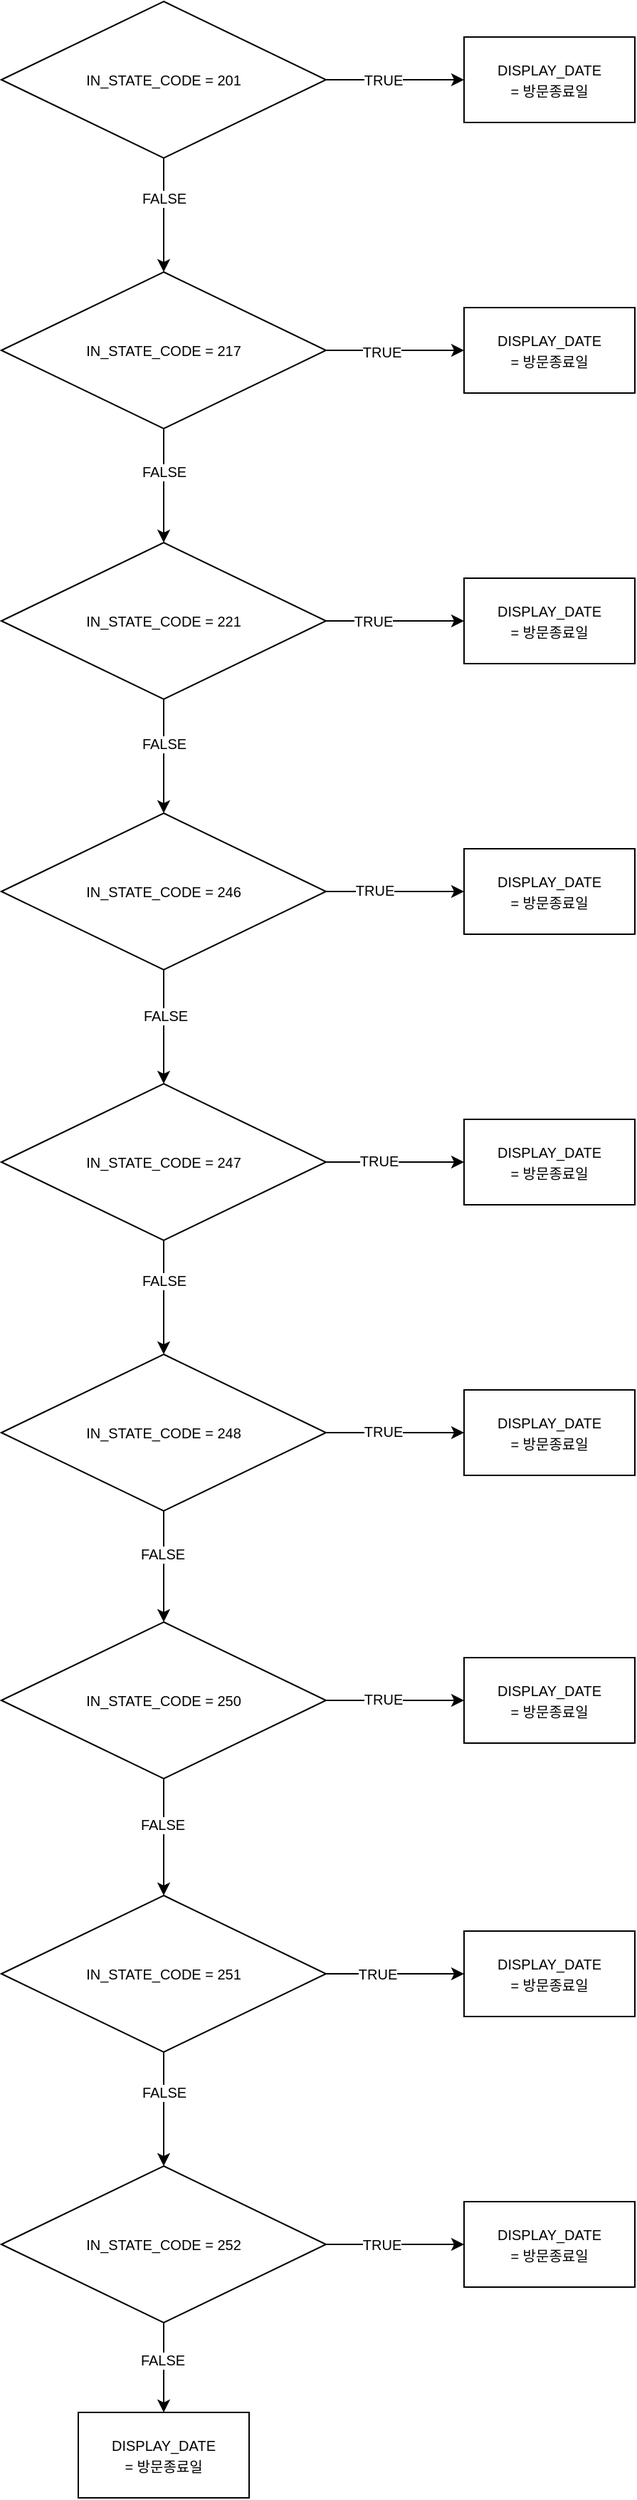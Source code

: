 <mxfile>
    <diagram id="3z3UPpr9qHEcFbaMfh2T" name="Page-1">
        <mxGraphModel dx="2175" dy="-450" grid="1" gridSize="10" guides="1" tooltips="1" connect="1" arrows="1" fold="1" page="1" pageScale="1" pageWidth="827" pageHeight="1169" math="0" shadow="0">
            <root>
                <mxCell id="0"/>
                <mxCell id="1" parent="0"/>
                <mxCell id="2" value="" style="edgeStyle=orthogonalEdgeStyle;rounded=0;orthogonalLoop=1;jettySize=auto;html=1;fontSize=10;" edge="1" parent="1" source="6" target="11">
                    <mxGeometry relative="1" as="geometry"/>
                </mxCell>
                <mxCell id="3" value="FALSE" style="edgeLabel;html=1;align=center;verticalAlign=middle;resizable=0;points=[];fontSize=10;" vertex="1" connectable="0" parent="2">
                    <mxGeometry x="-0.306" relative="1" as="geometry">
                        <mxPoint as="offset"/>
                    </mxGeometry>
                </mxCell>
                <mxCell id="38" value="" style="edgeStyle=none;html=1;fontSize=10;" edge="1" parent="1" source="6" target="37">
                    <mxGeometry relative="1" as="geometry"/>
                </mxCell>
                <mxCell id="39" value="TRUE" style="edgeLabel;html=1;align=center;verticalAlign=middle;resizable=0;points=[];fontSize=10;" vertex="1" connectable="0" parent="38">
                    <mxGeometry x="-0.368" y="-1" relative="1" as="geometry">
                        <mxPoint x="9" y="-1" as="offset"/>
                    </mxGeometry>
                </mxCell>
                <mxCell id="6" value="&lt;font&gt;&lt;font size=&quot;1&quot;&gt;IN_STATE_CODE = 201&lt;/font&gt;&lt;br&gt;&lt;/font&gt;" style="rhombus;whiteSpace=wrap;html=1;" vertex="1" parent="1">
                    <mxGeometry x="-738" y="1200" width="228" height="110" as="geometry"/>
                </mxCell>
                <mxCell id="9" value="" style="edgeStyle=orthogonalEdgeStyle;rounded=0;orthogonalLoop=1;jettySize=auto;html=1;fontSize=10;" edge="1" parent="1" source="11" target="17">
                    <mxGeometry relative="1" as="geometry"/>
                </mxCell>
                <mxCell id="10" value="TRUE" style="edgeLabel;html=1;align=center;verticalAlign=middle;resizable=0;points=[];fontSize=10;" vertex="1" connectable="0" parent="9">
                    <mxGeometry x="-0.192" y="-1" relative="1" as="geometry">
                        <mxPoint as="offset"/>
                    </mxGeometry>
                </mxCell>
                <mxCell id="52" value="" style="edgeStyle=none;html=1;fontSize=10;" edge="1" parent="1" source="11" target="44">
                    <mxGeometry relative="1" as="geometry"/>
                </mxCell>
                <mxCell id="76" value="FALSE" style="edgeLabel;html=1;align=center;verticalAlign=middle;resizable=0;points=[];fontSize=10;" vertex="1" connectable="0" parent="52">
                    <mxGeometry x="-0.268" relative="1" as="geometry">
                        <mxPoint as="offset"/>
                    </mxGeometry>
                </mxCell>
                <mxCell id="11" value="&lt;font style=&quot;font-size: 9px&quot;&gt;&lt;span style=&quot;font-size: x-small&quot;&gt;IN_STATE_CODE = 217&lt;/span&gt;&lt;br&gt;&lt;/font&gt;" style="rhombus;whiteSpace=wrap;html=1;" vertex="1" parent="1">
                    <mxGeometry x="-738" y="1390" width="228" height="110" as="geometry"/>
                </mxCell>
                <mxCell id="17" value="&lt;span style=&quot;font-size: 10px&quot;&gt;DISPLAY_DATE&lt;/span&gt;&lt;br style=&quot;font-size: 10px&quot;&gt;&lt;span style=&quot;font-size: 10px&quot;&gt;= 방문종료일&lt;/span&gt;" style="whiteSpace=wrap;html=1;" vertex="1" parent="1">
                    <mxGeometry x="-413" y="1415" width="120" height="60" as="geometry"/>
                </mxCell>
                <mxCell id="37" value="&lt;span style=&quot;font-size: 10px&quot;&gt;DISPLAY_DATE&lt;br&gt;= 방문종료일&lt;br&gt;&lt;/span&gt;" style="whiteSpace=wrap;html=1;" vertex="1" parent="1">
                    <mxGeometry x="-413" y="1225" width="120" height="60" as="geometry"/>
                </mxCell>
                <mxCell id="53" value="" style="edgeStyle=none;html=1;fontSize=10;" edge="1" parent="1" source="44" target="45">
                    <mxGeometry relative="1" as="geometry"/>
                </mxCell>
                <mxCell id="91" value="FALSE" style="edgeLabel;html=1;align=center;verticalAlign=middle;resizable=0;points=[];fontSize=10;" vertex="1" connectable="0" parent="53">
                    <mxGeometry x="-0.22" relative="1" as="geometry">
                        <mxPoint as="offset"/>
                    </mxGeometry>
                </mxCell>
                <mxCell id="68" value="" style="edgeStyle=none;html=1;fontSize=10;" edge="1" parent="1" source="44" target="60">
                    <mxGeometry relative="1" as="geometry"/>
                </mxCell>
                <mxCell id="78" value="TRUE" style="edgeLabel;html=1;align=center;verticalAlign=middle;resizable=0;points=[];fontSize=10;" vertex="1" connectable="0" parent="68">
                    <mxGeometry x="-0.326" relative="1" as="geometry">
                        <mxPoint as="offset"/>
                    </mxGeometry>
                </mxCell>
                <mxCell id="44" value="&lt;font style=&quot;font-size: 9px&quot;&gt;&lt;span style=&quot;font-size: x-small&quot;&gt;IN_STATE_CODE = 221&lt;/span&gt;&lt;br&gt;&lt;/font&gt;" style="rhombus;whiteSpace=wrap;html=1;" vertex="1" parent="1">
                    <mxGeometry x="-738" y="1580" width="228" height="110" as="geometry"/>
                </mxCell>
                <mxCell id="54" value="" style="edgeStyle=none;html=1;fontSize=10;" edge="1" parent="1" source="45" target="46">
                    <mxGeometry relative="1" as="geometry"/>
                </mxCell>
                <mxCell id="90" value="FALSE" style="edgeLabel;html=1;align=center;verticalAlign=middle;resizable=0;points=[];fontSize=10;" vertex="1" connectable="0" parent="54">
                    <mxGeometry x="-0.203" y="1" relative="1" as="geometry">
                        <mxPoint as="offset"/>
                    </mxGeometry>
                </mxCell>
                <mxCell id="69" value="" style="edgeStyle=none;html=1;fontSize=10;" edge="1" parent="1" source="45" target="61">
                    <mxGeometry relative="1" as="geometry"/>
                </mxCell>
                <mxCell id="79" value="TRUE" style="edgeLabel;html=1;align=center;verticalAlign=middle;resizable=0;points=[];fontSize=10;" vertex="1" connectable="0" parent="69">
                    <mxGeometry x="-0.296" y="1" relative="1" as="geometry">
                        <mxPoint as="offset"/>
                    </mxGeometry>
                </mxCell>
                <mxCell id="45" value="&lt;font style=&quot;font-size: 9px&quot;&gt;&lt;span style=&quot;font-size: x-small&quot;&gt;IN_STATE_CODE = 246&lt;/span&gt;&lt;br&gt;&lt;/font&gt;" style="rhombus;whiteSpace=wrap;html=1;" vertex="1" parent="1">
                    <mxGeometry x="-738" y="1770" width="228" height="110" as="geometry"/>
                </mxCell>
                <mxCell id="55" value="" style="edgeStyle=none;html=1;fontSize=10;" edge="1" parent="1" source="46" target="47">
                    <mxGeometry relative="1" as="geometry"/>
                </mxCell>
                <mxCell id="89" value="FALSE" style="edgeLabel;html=1;align=center;verticalAlign=middle;resizable=0;points=[];fontSize=10;" vertex="1" connectable="0" parent="55">
                    <mxGeometry x="-0.305" relative="1" as="geometry">
                        <mxPoint as="offset"/>
                    </mxGeometry>
                </mxCell>
                <mxCell id="70" value="" style="edgeStyle=none;html=1;fontSize=10;" edge="1" parent="1" source="46" target="62">
                    <mxGeometry relative="1" as="geometry"/>
                </mxCell>
                <mxCell id="80" value="TRUE" style="edgeLabel;html=1;align=center;verticalAlign=middle;resizable=0;points=[];fontSize=10;" vertex="1" connectable="0" parent="70">
                    <mxGeometry x="-0.234" y="1" relative="1" as="geometry">
                        <mxPoint as="offset"/>
                    </mxGeometry>
                </mxCell>
                <mxCell id="46" value="&lt;font style=&quot;font-size: 9px&quot;&gt;&lt;span style=&quot;font-size: x-small&quot;&gt;IN_STATE_CODE = 247&lt;/span&gt;&lt;br&gt;&lt;/font&gt;" style="rhombus;whiteSpace=wrap;html=1;" vertex="1" parent="1">
                    <mxGeometry x="-738" y="1960" width="228" height="110" as="geometry"/>
                </mxCell>
                <mxCell id="56" value="" style="edgeStyle=none;html=1;fontSize=10;" edge="1" parent="1" source="47" target="48">
                    <mxGeometry relative="1" as="geometry"/>
                </mxCell>
                <mxCell id="88" value="FALSE" style="edgeLabel;html=1;align=center;verticalAlign=middle;resizable=0;points=[];fontSize=10;" vertex="1" connectable="0" parent="56">
                    <mxGeometry x="-0.24" y="-1" relative="1" as="geometry">
                        <mxPoint as="offset"/>
                    </mxGeometry>
                </mxCell>
                <mxCell id="71" value="" style="edgeStyle=none;html=1;fontSize=10;" edge="1" parent="1" source="47" target="63">
                    <mxGeometry relative="1" as="geometry"/>
                </mxCell>
                <mxCell id="81" value="TRUE" style="edgeLabel;html=1;align=center;verticalAlign=middle;resizable=0;points=[];fontSize=10;" vertex="1" connectable="0" parent="71">
                    <mxGeometry x="-0.187" y="1" relative="1" as="geometry">
                        <mxPoint as="offset"/>
                    </mxGeometry>
                </mxCell>
                <mxCell id="47" value="&lt;font style=&quot;font-size: 9px&quot;&gt;&lt;span style=&quot;font-size: x-small&quot;&gt;IN_STATE_CODE = 248&lt;/span&gt;&lt;br&gt;&lt;/font&gt;" style="rhombus;whiteSpace=wrap;html=1;" vertex="1" parent="1">
                    <mxGeometry x="-738" y="2150" width="228" height="110" as="geometry"/>
                </mxCell>
                <mxCell id="57" value="" style="edgeStyle=none;html=1;fontSize=10;" edge="1" parent="1" source="48" target="49">
                    <mxGeometry relative="1" as="geometry"/>
                </mxCell>
                <mxCell id="87" value="FALSE" style="edgeLabel;html=1;align=center;verticalAlign=middle;resizable=0;points=[];fontSize=10;" vertex="1" connectable="0" parent="57">
                    <mxGeometry x="-0.223" y="-1" relative="1" as="geometry">
                        <mxPoint as="offset"/>
                    </mxGeometry>
                </mxCell>
                <mxCell id="72" value="" style="edgeStyle=none;html=1;fontSize=10;" edge="1" parent="1" source="48" target="64">
                    <mxGeometry relative="1" as="geometry"/>
                </mxCell>
                <mxCell id="82" value="TRUE" style="edgeLabel;html=1;align=center;verticalAlign=middle;resizable=0;points=[];fontSize=10;" vertex="1" connectable="0" parent="72">
                    <mxGeometry x="-0.172" y="1" relative="1" as="geometry">
                        <mxPoint as="offset"/>
                    </mxGeometry>
                </mxCell>
                <mxCell id="48" value="&lt;font style=&quot;font-size: 9px&quot;&gt;&lt;span style=&quot;font-size: x-small&quot;&gt;IN_STATE_CODE = 250&lt;/span&gt;&lt;br&gt;&lt;/font&gt;" style="rhombus;whiteSpace=wrap;html=1;" vertex="1" parent="1">
                    <mxGeometry x="-738" y="2338" width="228" height="110" as="geometry"/>
                </mxCell>
                <mxCell id="58" value="" style="edgeStyle=none;html=1;fontSize=10;" edge="1" parent="1" source="49" target="50">
                    <mxGeometry relative="1" as="geometry"/>
                </mxCell>
                <mxCell id="86" value="FALSE" style="edgeLabel;html=1;align=center;verticalAlign=middle;resizable=0;points=[];fontSize=10;" vertex="1" connectable="0" parent="58">
                    <mxGeometry x="-0.3" relative="1" as="geometry">
                        <mxPoint as="offset"/>
                    </mxGeometry>
                </mxCell>
                <mxCell id="73" value="" style="edgeStyle=none;html=1;fontSize=10;" edge="1" parent="1" source="49" target="65">
                    <mxGeometry relative="1" as="geometry"/>
                </mxCell>
                <mxCell id="83" value="TRUE" style="edgeLabel;html=1;align=center;verticalAlign=middle;resizable=0;points=[];fontSize=10;" vertex="1" connectable="0" parent="73">
                    <mxGeometry x="-0.263" relative="1" as="geometry">
                        <mxPoint as="offset"/>
                    </mxGeometry>
                </mxCell>
                <mxCell id="49" value="&lt;font style=&quot;font-size: 9px&quot;&gt;&lt;span style=&quot;font-size: x-small&quot;&gt;IN_STATE_CODE = 251&lt;/span&gt;&lt;br&gt;&lt;/font&gt;" style="rhombus;whiteSpace=wrap;html=1;" vertex="1" parent="1">
                    <mxGeometry x="-738" y="2530" width="228" height="110" as="geometry"/>
                </mxCell>
                <mxCell id="59" value="" style="edgeStyle=none;html=1;fontSize=10;entryX=0.5;entryY=0;entryDx=0;entryDy=0;" edge="1" parent="1" source="50" target="77">
                    <mxGeometry relative="1" as="geometry">
                        <mxPoint x="-624" y="2910" as="targetPoint"/>
                    </mxGeometry>
                </mxCell>
                <mxCell id="85" value="FALSE" style="edgeLabel;html=1;align=center;verticalAlign=middle;resizable=0;points=[];fontSize=10;" vertex="1" connectable="0" parent="59">
                    <mxGeometry x="-0.192" y="-1" relative="1" as="geometry">
                        <mxPoint as="offset"/>
                    </mxGeometry>
                </mxCell>
                <mxCell id="74" value="" style="edgeStyle=none;html=1;fontSize=10;" edge="1" parent="1" source="50" target="66">
                    <mxGeometry relative="1" as="geometry"/>
                </mxCell>
                <mxCell id="84" value="TRUE" style="edgeLabel;html=1;align=center;verticalAlign=middle;resizable=0;points=[];fontSize=10;" vertex="1" connectable="0" parent="74">
                    <mxGeometry x="-0.197" relative="1" as="geometry">
                        <mxPoint as="offset"/>
                    </mxGeometry>
                </mxCell>
                <mxCell id="50" value="&lt;font style=&quot;font-size: 9px&quot;&gt;&lt;span style=&quot;font-size: x-small&quot;&gt;IN_STATE_CODE = 252&lt;/span&gt;&lt;br&gt;&lt;/font&gt;" style="rhombus;whiteSpace=wrap;html=1;" vertex="1" parent="1">
                    <mxGeometry x="-738" y="2720" width="228" height="110" as="geometry"/>
                </mxCell>
                <mxCell id="60" value="&lt;span style=&quot;font-size: 10px&quot;&gt;DISPLAY_DATE&lt;/span&gt;&lt;br style=&quot;font-size: 10px&quot;&gt;&lt;span style=&quot;font-size: 10px&quot;&gt;= 방문종료일&lt;/span&gt;" style="whiteSpace=wrap;html=1;" vertex="1" parent="1">
                    <mxGeometry x="-413" y="1605" width="120" height="60" as="geometry"/>
                </mxCell>
                <mxCell id="61" value="&lt;span style=&quot;font-size: 10px&quot;&gt;DISPLAY_DATE&lt;/span&gt;&lt;br style=&quot;font-size: 10px&quot;&gt;&lt;span style=&quot;font-size: 10px&quot;&gt;= 방문종료일&lt;/span&gt;" style="whiteSpace=wrap;html=1;" vertex="1" parent="1">
                    <mxGeometry x="-413" y="1795" width="120" height="60" as="geometry"/>
                </mxCell>
                <mxCell id="62" value="&lt;span style=&quot;font-size: 10px&quot;&gt;DISPLAY_DATE&lt;/span&gt;&lt;br style=&quot;font-size: 10px&quot;&gt;&lt;span style=&quot;font-size: 10px&quot;&gt;= 방문종료일&lt;/span&gt;" style="whiteSpace=wrap;html=1;" vertex="1" parent="1">
                    <mxGeometry x="-413" y="1985" width="120" height="60" as="geometry"/>
                </mxCell>
                <mxCell id="63" value="&lt;span style=&quot;font-size: 10px&quot;&gt;DISPLAY_DATE&lt;/span&gt;&lt;br style=&quot;font-size: 10px&quot;&gt;&lt;span style=&quot;font-size: 10px&quot;&gt;= 방문종료일&lt;/span&gt;" style="whiteSpace=wrap;html=1;" vertex="1" parent="1">
                    <mxGeometry x="-413" y="2175" width="120" height="60" as="geometry"/>
                </mxCell>
                <mxCell id="64" value="&lt;span style=&quot;font-size: 10px&quot;&gt;DISPLAY_DATE&lt;/span&gt;&lt;br style=&quot;font-size: 10px&quot;&gt;&lt;span style=&quot;font-size: 10px&quot;&gt;= 방문종료일&lt;/span&gt;" style="whiteSpace=wrap;html=1;" vertex="1" parent="1">
                    <mxGeometry x="-413" y="2363" width="120" height="60" as="geometry"/>
                </mxCell>
                <mxCell id="65" value="&lt;span style=&quot;font-size: 10px&quot;&gt;DISPLAY_DATE&lt;/span&gt;&lt;br style=&quot;font-size: 10px&quot;&gt;&lt;span style=&quot;font-size: 10px&quot;&gt;= 방문종료일&lt;/span&gt;" style="whiteSpace=wrap;html=1;" vertex="1" parent="1">
                    <mxGeometry x="-413" y="2555" width="120" height="60" as="geometry"/>
                </mxCell>
                <mxCell id="66" value="&lt;span style=&quot;font-size: 10px&quot;&gt;DISPLAY_DATE&lt;/span&gt;&lt;br style=&quot;font-size: 10px&quot;&gt;&lt;span style=&quot;font-size: 10px&quot;&gt;= 방문종료일&lt;/span&gt;" style="whiteSpace=wrap;html=1;" vertex="1" parent="1">
                    <mxGeometry x="-413" y="2745" width="120" height="60" as="geometry"/>
                </mxCell>
                <mxCell id="77" value="&lt;span style=&quot;font-size: 10px&quot;&gt;DISPLAY_DATE&lt;/span&gt;&lt;br style=&quot;font-size: 10px&quot;&gt;&lt;span style=&quot;font-size: 10px&quot;&gt;= 방문종료일&lt;/span&gt;" style="whiteSpace=wrap;html=1;" vertex="1" parent="1">
                    <mxGeometry x="-684" y="2893" width="120" height="60" as="geometry"/>
                </mxCell>
            </root>
        </mxGraphModel>
    </diagram>
</mxfile>